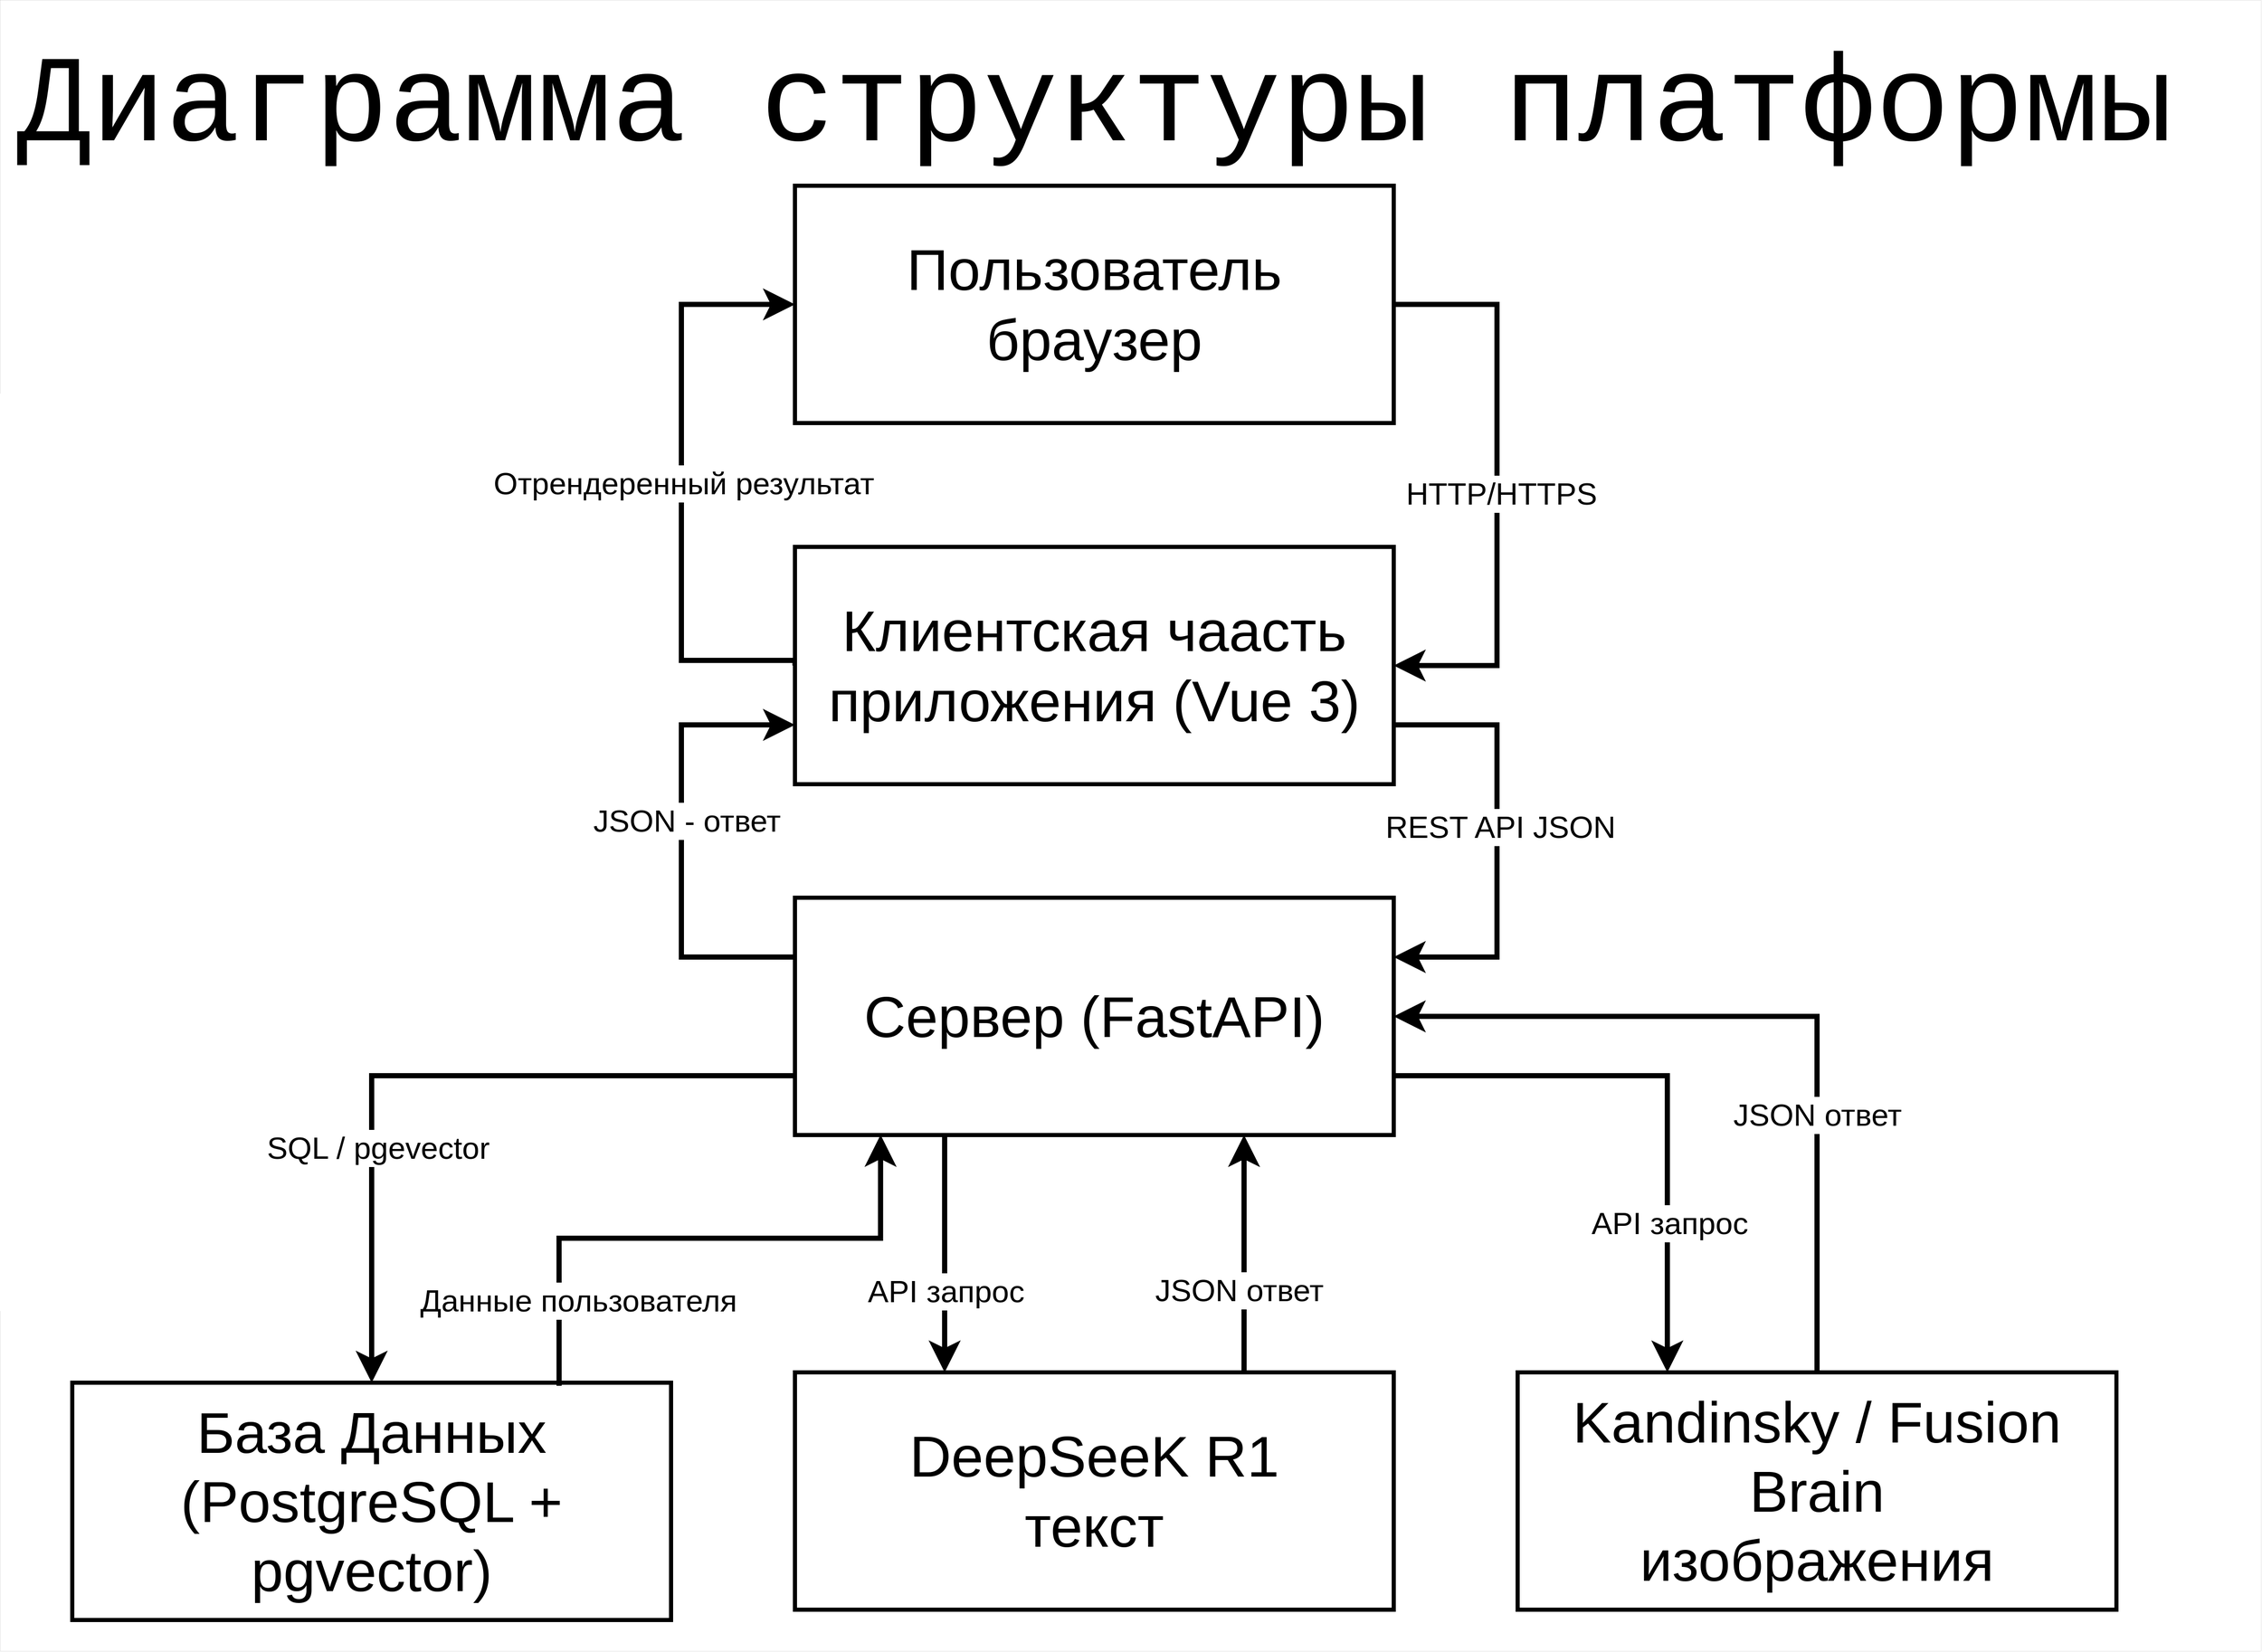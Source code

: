 <mxfile version="22.0.3" type="device">
  <diagram name="Страница — 1" id="1KbtD40DukqdOhMimXRm">
    <mxGraphModel dx="4005" dy="1640" grid="1" gridSize="10" guides="1" tooltips="1" connect="1" arrows="1" fold="1" page="1" pageScale="1" pageWidth="1169" pageHeight="827" math="0" shadow="0">
      <root>
        <mxCell id="0" />
        <mxCell id="1" parent="0" />
        <mxCell id="DNrW3S380AxlgK_9UVvc-2" value="" style="rounded=0;whiteSpace=wrap;html=1;strokeWidth=0;" vertex="1" parent="1">
          <mxGeometry x="-1070" y="10" width="2190" height="1600" as="geometry" />
        </mxCell>
        <mxCell id="uUtsLx79YuDWi0s0B0SO-2" value="Пользователь браузер" style="whiteSpace=wrap;html=1;fontSize=56;strokeWidth=4;" parent="1" vertex="1">
          <mxGeometry x="-300" y="190" width="580" height="230" as="geometry" />
        </mxCell>
        <mxCell id="uUtsLx79YuDWi0s0B0SO-9" style="edgeStyle=orthogonalEdgeStyle;rounded=0;orthogonalLoop=1;jettySize=auto;html=1;exitX=0;exitY=0.5;exitDx=0;exitDy=0;entryX=0;entryY=0.5;entryDx=0;entryDy=0;endSize=15;jumpSize=6;strokeWidth=5;" parent="1" source="uUtsLx79YuDWi0s0B0SO-3" target="uUtsLx79YuDWi0s0B0SO-2" edge="1">
          <mxGeometry relative="1" as="geometry">
            <Array as="points">
              <mxPoint x="-300" y="650" />
              <mxPoint x="-410" y="650" />
              <mxPoint x="-410" y="305" />
            </Array>
          </mxGeometry>
        </mxCell>
        <mxCell id="uUtsLx79YuDWi0s0B0SO-14" value="Отрендеренный результат" style="edgeLabel;html=1;align=center;verticalAlign=middle;resizable=0;points=[];fontSize=30;" parent="uUtsLx79YuDWi0s0B0SO-9" vertex="1" connectable="0">
          <mxGeometry x="0.007" y="-2" relative="1" as="geometry">
            <mxPoint as="offset" />
          </mxGeometry>
        </mxCell>
        <mxCell id="uUtsLx79YuDWi0s0B0SO-3" value="Клиентская чаасть приложения (Vue 3)" style="whiteSpace=wrap;html=1;fontSize=56;strokeWidth=4;" parent="1" vertex="1">
          <mxGeometry x="-300" y="540" width="580" height="230" as="geometry" />
        </mxCell>
        <mxCell id="uUtsLx79YuDWi0s0B0SO-4" value="Kandinsky / Fusion Brain&lt;br&gt;изображения" style="whiteSpace=wrap;html=1;fontSize=56;strokeWidth=4;" parent="1" vertex="1">
          <mxGeometry x="400" y="1340" width="580" height="230" as="geometry" />
        </mxCell>
        <mxCell id="uUtsLx79YuDWi0s0B0SO-5" value="Сервер (FastAPI)" style="whiteSpace=wrap;html=1;fontSize=56;strokeWidth=4;" parent="1" vertex="1">
          <mxGeometry x="-300" y="880" width="580" height="230" as="geometry" />
        </mxCell>
        <mxCell id="uUtsLx79YuDWi0s0B0SO-7" value="База Данных (PostgreSQL + pgvector)" style="whiteSpace=wrap;html=1;fontSize=56;strokeWidth=4;" parent="1" vertex="1">
          <mxGeometry x="-1000" y="1350" width="580" height="230" as="geometry" />
        </mxCell>
        <mxCell id="uUtsLx79YuDWi0s0B0SO-8" value="DeepSeeK R1&lt;br&gt;текст" style="whiteSpace=wrap;html=1;fontSize=56;strokeWidth=4;" parent="1" vertex="1">
          <mxGeometry x="-300" y="1340" width="580" height="230" as="geometry" />
        </mxCell>
        <mxCell id="uUtsLx79YuDWi0s0B0SO-12" style="edgeStyle=orthogonalEdgeStyle;rounded=0;orthogonalLoop=1;jettySize=auto;html=1;exitX=1;exitY=0.5;exitDx=0;exitDy=0;entryX=1;entryY=0.5;entryDx=0;entryDy=0;endSize=15;jumpSize=6;strokeWidth=5;" parent="1" source="uUtsLx79YuDWi0s0B0SO-2" target="uUtsLx79YuDWi0s0B0SO-3" edge="1">
          <mxGeometry relative="1" as="geometry">
            <mxPoint x="340" y="640" as="sourcePoint" />
            <mxPoint x="340" y="290" as="targetPoint" />
            <Array as="points">
              <mxPoint x="380" y="305" />
              <mxPoint x="380" y="655" />
            </Array>
          </mxGeometry>
        </mxCell>
        <mxCell id="uUtsLx79YuDWi0s0B0SO-13" value="HTTP/HTTPS" style="edgeLabel;html=1;align=center;verticalAlign=middle;resizable=0;points=[];fontSize=30;" parent="uUtsLx79YuDWi0s0B0SO-12" vertex="1" connectable="0">
          <mxGeometry x="0.027" y="4" relative="1" as="geometry">
            <mxPoint as="offset" />
          </mxGeometry>
        </mxCell>
        <mxCell id="uUtsLx79YuDWi0s0B0SO-15" style="edgeStyle=orthogonalEdgeStyle;rounded=0;orthogonalLoop=1;jettySize=auto;html=1;exitX=1;exitY=0.75;exitDx=0;exitDy=0;entryX=1;entryY=0.25;entryDx=0;entryDy=0;endSize=15;jumpSize=6;strokeWidth=5;" parent="1" source="uUtsLx79YuDWi0s0B0SO-3" target="uUtsLx79YuDWi0s0B0SO-5" edge="1">
          <mxGeometry relative="1" as="geometry">
            <mxPoint x="400" y="1120" as="sourcePoint" />
            <mxPoint x="400" y="770" as="targetPoint" />
            <Array as="points">
              <mxPoint x="380" y="712" />
              <mxPoint x="380" y="938" />
            </Array>
          </mxGeometry>
        </mxCell>
        <mxCell id="uUtsLx79YuDWi0s0B0SO-24" value="REST API JSON" style="edgeLabel;html=1;align=center;verticalAlign=middle;resizable=0;points=[];fontSize=30;" parent="uUtsLx79YuDWi0s0B0SO-15" vertex="1" connectable="0">
          <mxGeometry x="-0.062" y="3" relative="1" as="geometry">
            <mxPoint y="-1" as="offset" />
          </mxGeometry>
        </mxCell>
        <mxCell id="uUtsLx79YuDWi0s0B0SO-16" style="edgeStyle=orthogonalEdgeStyle;rounded=0;orthogonalLoop=1;jettySize=auto;html=1;exitX=0;exitY=0.25;exitDx=0;exitDy=0;entryX=0;entryY=0.75;entryDx=0;entryDy=0;endSize=15;jumpSize=6;strokeWidth=5;" parent="1" source="uUtsLx79YuDWi0s0B0SO-5" target="uUtsLx79YuDWi0s0B0SO-3" edge="1">
          <mxGeometry relative="1" as="geometry">
            <mxPoint x="460" y="1060" as="sourcePoint" />
            <mxPoint x="460" y="710" as="targetPoint" />
            <Array as="points">
              <mxPoint x="-410" y="938" />
              <mxPoint x="-410" y="712" />
            </Array>
          </mxGeometry>
        </mxCell>
        <mxCell id="uUtsLx79YuDWi0s0B0SO-23" value="JSON - ответ" style="edgeLabel;html=1;align=center;verticalAlign=middle;resizable=0;points=[];fontSize=30;" parent="uUtsLx79YuDWi0s0B0SO-16" vertex="1" connectable="0">
          <mxGeometry x="0.091" y="-5" relative="1" as="geometry">
            <mxPoint as="offset" />
          </mxGeometry>
        </mxCell>
        <mxCell id="uUtsLx79YuDWi0s0B0SO-18" style="edgeStyle=orthogonalEdgeStyle;rounded=0;orthogonalLoop=1;jettySize=auto;html=1;exitX=0;exitY=0.75;exitDx=0;exitDy=0;entryX=0.5;entryY=0;entryDx=0;entryDy=0;endSize=15;jumpSize=6;strokeWidth=5;" parent="1" source="uUtsLx79YuDWi0s0B0SO-5" target="uUtsLx79YuDWi0s0B0SO-7" edge="1">
          <mxGeometry relative="1" as="geometry">
            <mxPoint x="-420" y="1290" as="sourcePoint" />
            <mxPoint x="-420" y="940" as="targetPoint" />
          </mxGeometry>
        </mxCell>
        <mxCell id="uUtsLx79YuDWi0s0B0SO-27" value="SQL / pgevector" style="edgeLabel;html=1;align=center;verticalAlign=middle;resizable=0;points=[];fontSize=30;" parent="uUtsLx79YuDWi0s0B0SO-18" vertex="1" connectable="0">
          <mxGeometry x="0.354" y="6" relative="1" as="geometry">
            <mxPoint as="offset" />
          </mxGeometry>
        </mxCell>
        <mxCell id="uUtsLx79YuDWi0s0B0SO-19" style="edgeStyle=orthogonalEdgeStyle;rounded=0;orthogonalLoop=1;jettySize=auto;html=1;exitX=0.25;exitY=1;exitDx=0;exitDy=0;entryX=0.25;entryY=0;entryDx=0;entryDy=0;endSize=15;jumpSize=6;strokeWidth=5;" parent="1" source="uUtsLx79YuDWi0s0B0SO-5" target="uUtsLx79YuDWi0s0B0SO-8" edge="1">
          <mxGeometry relative="1" as="geometry">
            <mxPoint x="530" y="610" as="sourcePoint" />
            <mxPoint x="530" y="260" as="targetPoint" />
          </mxGeometry>
        </mxCell>
        <mxCell id="uUtsLx79YuDWi0s0B0SO-29" value="API запрос" style="edgeLabel;html=1;align=center;verticalAlign=middle;resizable=0;points=[];fontSize=30;" parent="uUtsLx79YuDWi0s0B0SO-19" vertex="1" connectable="0">
          <mxGeometry x="-0.102" y="1" relative="1" as="geometry">
            <mxPoint y="47" as="offset" />
          </mxGeometry>
        </mxCell>
        <mxCell id="uUtsLx79YuDWi0s0B0SO-20" style="edgeStyle=orthogonalEdgeStyle;rounded=0;orthogonalLoop=1;jettySize=auto;html=1;exitX=0.5;exitY=0;exitDx=0;exitDy=0;entryX=1;entryY=0.5;entryDx=0;entryDy=0;endSize=15;jumpSize=6;strokeWidth=5;" parent="1" source="uUtsLx79YuDWi0s0B0SO-4" target="uUtsLx79YuDWi0s0B0SO-5" edge="1">
          <mxGeometry relative="1" as="geometry">
            <mxPoint x="530" y="610" as="sourcePoint" />
            <mxPoint x="530" y="260" as="targetPoint" />
          </mxGeometry>
        </mxCell>
        <mxCell id="uUtsLx79YuDWi0s0B0SO-21" style="edgeStyle=orthogonalEdgeStyle;rounded=0;orthogonalLoop=1;jettySize=auto;html=1;exitX=1;exitY=0.75;exitDx=0;exitDy=0;entryX=0.25;entryY=0;entryDx=0;entryDy=0;endSize=15;jumpSize=6;strokeWidth=5;" parent="1" source="uUtsLx79YuDWi0s0B0SO-5" target="uUtsLx79YuDWi0s0B0SO-4" edge="1">
          <mxGeometry relative="1" as="geometry">
            <mxPoint x="540" y="620" as="sourcePoint" />
            <mxPoint x="540" y="270" as="targetPoint" />
          </mxGeometry>
        </mxCell>
        <mxCell id="uUtsLx79YuDWi0s0B0SO-31" value="API запрос" style="edgeLabel;html=1;align=center;verticalAlign=middle;resizable=0;points=[];fontSize=30;" parent="uUtsLx79YuDWi0s0B0SO-21" vertex="1" connectable="0">
          <mxGeometry x="0.473" y="2" relative="1" as="geometry">
            <mxPoint as="offset" />
          </mxGeometry>
        </mxCell>
        <mxCell id="uUtsLx79YuDWi0s0B0SO-22" style="edgeStyle=orthogonalEdgeStyle;rounded=0;orthogonalLoop=1;jettySize=auto;html=1;exitX=0.75;exitY=0;exitDx=0;exitDy=0;entryX=0.75;entryY=1;entryDx=0;entryDy=0;endSize=15;jumpSize=6;strokeWidth=5;" parent="1" source="uUtsLx79YuDWi0s0B0SO-8" target="uUtsLx79YuDWi0s0B0SO-5" edge="1">
          <mxGeometry relative="1" as="geometry">
            <mxPoint x="550" y="630" as="sourcePoint" />
            <mxPoint x="550" y="280" as="targetPoint" />
          </mxGeometry>
        </mxCell>
        <mxCell id="uUtsLx79YuDWi0s0B0SO-25" style="edgeStyle=orthogonalEdgeStyle;rounded=0;orthogonalLoop=1;jettySize=auto;html=1;exitX=0.813;exitY=0.013;exitDx=0;exitDy=0;entryX=0.143;entryY=0.999;entryDx=0;entryDy=0;endSize=15;jumpSize=6;strokeWidth=5;entryPerimeter=0;exitPerimeter=0;" parent="1" source="uUtsLx79YuDWi0s0B0SO-7" target="uUtsLx79YuDWi0s0B0SO-5" edge="1">
          <mxGeometry relative="1" as="geometry">
            <mxPoint x="-290" y="1063" as="sourcePoint" />
            <mxPoint x="-700" y="1360" as="targetPoint" />
            <Array as="points">
              <mxPoint x="-528" y="1210" />
              <mxPoint x="-217" y="1210" />
            </Array>
          </mxGeometry>
        </mxCell>
        <mxCell id="uUtsLx79YuDWi0s0B0SO-28" value="Данные пользователя" style="edgeLabel;html=1;align=center;verticalAlign=middle;resizable=0;points=[];fontSize=30;" parent="1" vertex="1" connectable="0">
          <mxGeometry x="-510" y="1270.003" as="geometry" />
        </mxCell>
        <mxCell id="uUtsLx79YuDWi0s0B0SO-30" value="JSON ответ" style="edgeLabel;html=1;align=center;verticalAlign=middle;resizable=0;points=[];fontSize=30;" parent="1" vertex="1" connectable="0">
          <mxGeometry x="130.0" y="1260.003" as="geometry" />
        </mxCell>
        <mxCell id="uUtsLx79YuDWi0s0B0SO-32" value="JSON ответ" style="edgeLabel;html=1;align=center;verticalAlign=middle;resizable=0;points=[];fontSize=30;" parent="1" vertex="1" connectable="0">
          <mxGeometry x="689.996" y="1089.999" as="geometry" />
        </mxCell>
        <mxCell id="uUtsLx79YuDWi0s0B0SO-34" value="&lt;div style=&quot;font-family: Consolas, &amp;quot;Courier New&amp;quot;, monospace; font-size: 120px; line-height: 19px;&quot;&gt;Диаграмма структуры платформы&lt;/div&gt;" style="text;html=1;align=center;verticalAlign=middle;resizable=0;points=[];autosize=1;strokeColor=none;fillColor=none;fontSize=120;" parent="1" vertex="1">
          <mxGeometry x="-980" y="110" width="1940" height="30" as="geometry" />
        </mxCell>
      </root>
    </mxGraphModel>
  </diagram>
</mxfile>
